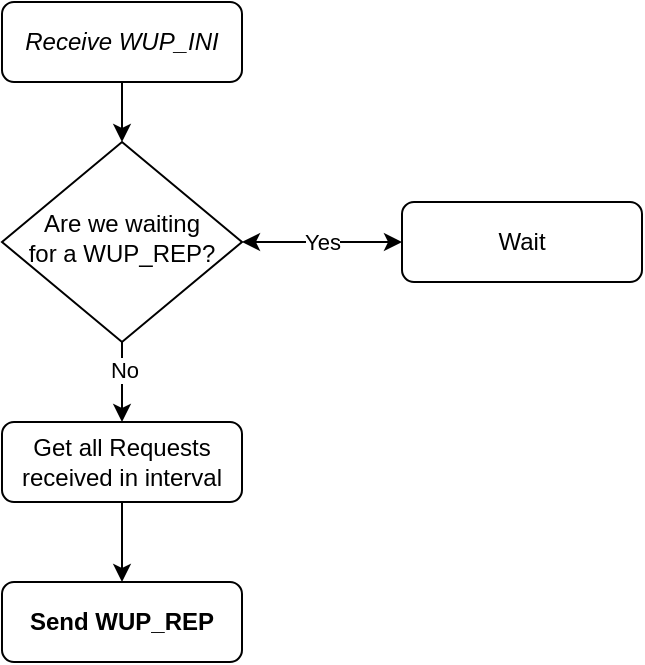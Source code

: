 <mxfile version="14.9.8" type="device"><diagram id="0__HCNoUMEDu-N39KYAj" name="Page-1"><mxGraphModel dx="1350" dy="764" grid="1" gridSize="10" guides="1" tooltips="1" connect="1" arrows="1" fold="1" page="1" pageScale="1" pageWidth="850" pageHeight="1100" math="0" shadow="0"><root><mxCell id="0"/><mxCell id="1" parent="0"/><mxCell id="08AGHQCbW3g6c3Pw3Z8d-1" value="" style="edgeStyle=orthogonalEdgeStyle;rounded=0;orthogonalLoop=1;jettySize=auto;html=1;" edge="1" parent="1" source="08AGHQCbW3g6c3Pw3Z8d-2" target="08AGHQCbW3g6c3Pw3Z8d-8"><mxGeometry relative="1" as="geometry"/></mxCell><mxCell id="08AGHQCbW3g6c3Pw3Z8d-2" value="Receive WUP_INI" style="rounded=1;whiteSpace=wrap;html=1;fontSize=12;glass=0;strokeWidth=1;shadow=0;fontStyle=2" vertex="1" parent="1"><mxGeometry x="120" y="120" width="120" height="40" as="geometry"/></mxCell><mxCell id="08AGHQCbW3g6c3Pw3Z8d-3" value="" style="edgeStyle=orthogonalEdgeStyle;rounded=0;orthogonalLoop=1;jettySize=auto;html=1;" edge="1" parent="1" source="08AGHQCbW3g6c3Pw3Z8d-4" target="08AGHQCbW3g6c3Pw3Z8d-10"><mxGeometry relative="1" as="geometry"/></mxCell><mxCell id="08AGHQCbW3g6c3Pw3Z8d-4" value="Get all Requests received  in interval" style="rounded=1;whiteSpace=wrap;html=1;fontSize=12;glass=0;strokeWidth=1;shadow=0;" vertex="1" parent="1"><mxGeometry x="120" y="330" width="120" height="40" as="geometry"/></mxCell><mxCell id="08AGHQCbW3g6c3Pw3Z8d-5" value="Yes" style="edgeStyle=orthogonalEdgeStyle;rounded=0;orthogonalLoop=1;jettySize=auto;html=1;endArrow=classic;startArrow=classic;" edge="1" parent="1" source="08AGHQCbW3g6c3Pw3Z8d-8" target="08AGHQCbW3g6c3Pw3Z8d-9"><mxGeometry relative="1" as="geometry"/></mxCell><mxCell id="08AGHQCbW3g6c3Pw3Z8d-6" value="" style="edgeStyle=orthogonalEdgeStyle;rounded=0;orthogonalLoop=1;jettySize=auto;html=1;" edge="1" parent="1" source="08AGHQCbW3g6c3Pw3Z8d-8" target="08AGHQCbW3g6c3Pw3Z8d-4"><mxGeometry relative="1" as="geometry"/></mxCell><mxCell id="08AGHQCbW3g6c3Pw3Z8d-7" value="No" style="edgeLabel;html=1;align=center;verticalAlign=middle;resizable=0;points=[];" vertex="1" connectable="0" parent="08AGHQCbW3g6c3Pw3Z8d-6"><mxGeometry x="-0.323" y="1" relative="1" as="geometry"><mxPoint as="offset"/></mxGeometry></mxCell><mxCell id="08AGHQCbW3g6c3Pw3Z8d-8" value="&lt;div&gt;Are we waiting &lt;br&gt;&lt;/div&gt;&lt;div&gt;for a WUP_REP?&lt;/div&gt;" style="rhombus;whiteSpace=wrap;html=1;shadow=0;fontFamily=Helvetica;fontSize=12;align=center;strokeWidth=1;spacing=6;spacingTop=-4;" vertex="1" parent="1"><mxGeometry x="120" y="190" width="120" height="100" as="geometry"/></mxCell><mxCell id="08AGHQCbW3g6c3Pw3Z8d-9" value="Wait" style="rounded=1;whiteSpace=wrap;html=1;fontSize=12;glass=0;strokeWidth=1;shadow=0;" vertex="1" parent="1"><mxGeometry x="320" y="220" width="120" height="40" as="geometry"/></mxCell><mxCell id="08AGHQCbW3g6c3Pw3Z8d-10" value="Send WUP_REP" style="rounded=1;whiteSpace=wrap;html=1;fontSize=12;glass=0;strokeWidth=1;shadow=0;fontStyle=1" vertex="1" parent="1"><mxGeometry x="120" y="410" width="120" height="40" as="geometry"/></mxCell></root></mxGraphModel></diagram></mxfile>